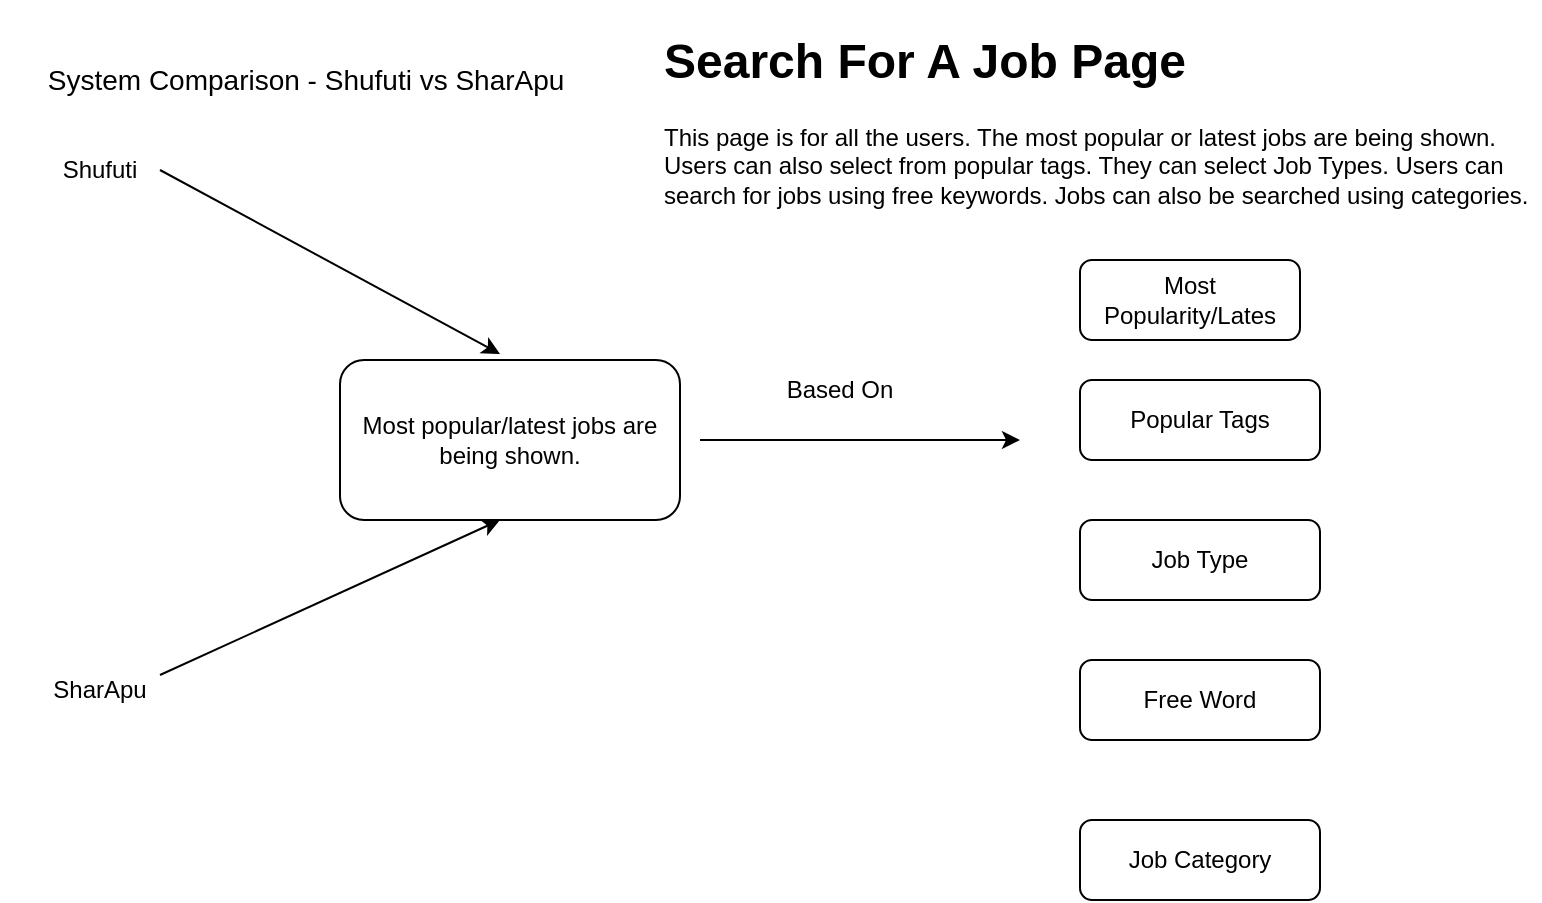 <mxfile version="26.2.14">
  <diagram name="Page-1" id="aFdsoIwqLJH-cdafrKiA">
    <mxGraphModel dx="872" dy="473" grid="1" gridSize="10" guides="1" tooltips="1" connect="1" arrows="1" fold="1" page="1" pageScale="1" pageWidth="850" pageHeight="1100" math="0" shadow="0">
      <root>
        <mxCell id="0" />
        <mxCell id="1" parent="0" />
        <mxCell id="Wp0PxfLAe2cL3ZSj69ka-1" value="&lt;font style=&quot;font-size: 14px;&quot;&gt;System Comparison - Shufuti vs SharApu&amp;nbsp;&lt;/font&gt;" style="text;html=1;align=center;verticalAlign=middle;whiteSpace=wrap;rounded=0;" vertex="1" parent="1">
          <mxGeometry x="50" y="20" width="310" height="80" as="geometry" />
        </mxCell>
        <mxCell id="Wp0PxfLAe2cL3ZSj69ka-2" value="Shufuti" style="text;html=1;align=center;verticalAlign=middle;whiteSpace=wrap;rounded=0;" vertex="1" parent="1">
          <mxGeometry x="70" y="90" width="60" height="30" as="geometry" />
        </mxCell>
        <mxCell id="Wp0PxfLAe2cL3ZSj69ka-3" value="SharApu" style="text;html=1;align=center;verticalAlign=middle;whiteSpace=wrap;rounded=0;" vertex="1" parent="1">
          <mxGeometry x="70" y="350" width="60" height="30" as="geometry" />
        </mxCell>
        <mxCell id="Wp0PxfLAe2cL3ZSj69ka-4" value="Most popular/latest jobs are being shown." style="rounded=1;whiteSpace=wrap;html=1;" vertex="1" parent="1">
          <mxGeometry x="220" y="200" width="170" height="80" as="geometry" />
        </mxCell>
        <mxCell id="Wp0PxfLAe2cL3ZSj69ka-5" value="" style="endArrow=classic;html=1;rounded=0;exitX=1;exitY=0.5;exitDx=0;exitDy=0;" edge="1" parent="1" source="Wp0PxfLAe2cL3ZSj69ka-2">
          <mxGeometry width="50" height="50" relative="1" as="geometry">
            <mxPoint x="220" y="170" as="sourcePoint" />
            <mxPoint x="300" y="197" as="targetPoint" />
          </mxGeometry>
        </mxCell>
        <mxCell id="Wp0PxfLAe2cL3ZSj69ka-6" value="" style="endArrow=classic;html=1;rounded=0;exitX=1;exitY=0.25;exitDx=0;exitDy=0;" edge="1" parent="1" source="Wp0PxfLAe2cL3ZSj69ka-3">
          <mxGeometry width="50" height="50" relative="1" as="geometry">
            <mxPoint x="250" y="330" as="sourcePoint" />
            <mxPoint x="300" y="280" as="targetPoint" />
          </mxGeometry>
        </mxCell>
        <mxCell id="Wp0PxfLAe2cL3ZSj69ka-9" value="&lt;h1 style=&quot;margin-top: 0px;&quot;&gt;Search For A Job Page&lt;/h1&gt;&lt;p&gt;This page is for all the users. The most popular or latest jobs are being shown. Users can also select from popular tags. They can select Job Types. Users can search for jobs using free keywords. Jobs can also be searched using categories.&lt;/p&gt;" style="text;html=1;whiteSpace=wrap;overflow=hidden;rounded=0;" vertex="1" parent="1">
          <mxGeometry x="380" y="30" width="440" height="120" as="geometry" />
        </mxCell>
        <mxCell id="Wp0PxfLAe2cL3ZSj69ka-10" value="" style="endArrow=classic;html=1;rounded=0;" edge="1" parent="1">
          <mxGeometry width="50" height="50" relative="1" as="geometry">
            <mxPoint x="400" y="240" as="sourcePoint" />
            <mxPoint x="560" y="240" as="targetPoint" />
          </mxGeometry>
        </mxCell>
        <mxCell id="Wp0PxfLAe2cL3ZSj69ka-11" value="Based On" style="text;html=1;align=center;verticalAlign=middle;whiteSpace=wrap;rounded=0;" vertex="1" parent="1">
          <mxGeometry x="440" y="200" width="60" height="30" as="geometry" />
        </mxCell>
        <mxCell id="Wp0PxfLAe2cL3ZSj69ka-12" value="Most Popularity/Lates" style="rounded=1;whiteSpace=wrap;html=1;" vertex="1" parent="1">
          <mxGeometry x="590" y="150" width="110" height="40" as="geometry" />
        </mxCell>
        <mxCell id="Wp0PxfLAe2cL3ZSj69ka-13" value="Popular Tags" style="rounded=1;whiteSpace=wrap;html=1;" vertex="1" parent="1">
          <mxGeometry x="590" y="210" width="120" height="40" as="geometry" />
        </mxCell>
        <mxCell id="Wp0PxfLAe2cL3ZSj69ka-14" value="Job Type" style="rounded=1;whiteSpace=wrap;html=1;" vertex="1" parent="1">
          <mxGeometry x="590" y="280" width="120" height="40" as="geometry" />
        </mxCell>
        <mxCell id="Wp0PxfLAe2cL3ZSj69ka-15" value="Free Word" style="rounded=1;whiteSpace=wrap;html=1;" vertex="1" parent="1">
          <mxGeometry x="590" y="350" width="120" height="40" as="geometry" />
        </mxCell>
        <mxCell id="Wp0PxfLAe2cL3ZSj69ka-16" value="Job Category" style="rounded=1;whiteSpace=wrap;html=1;" vertex="1" parent="1">
          <mxGeometry x="590" y="430" width="120" height="40" as="geometry" />
        </mxCell>
      </root>
    </mxGraphModel>
  </diagram>
</mxfile>

